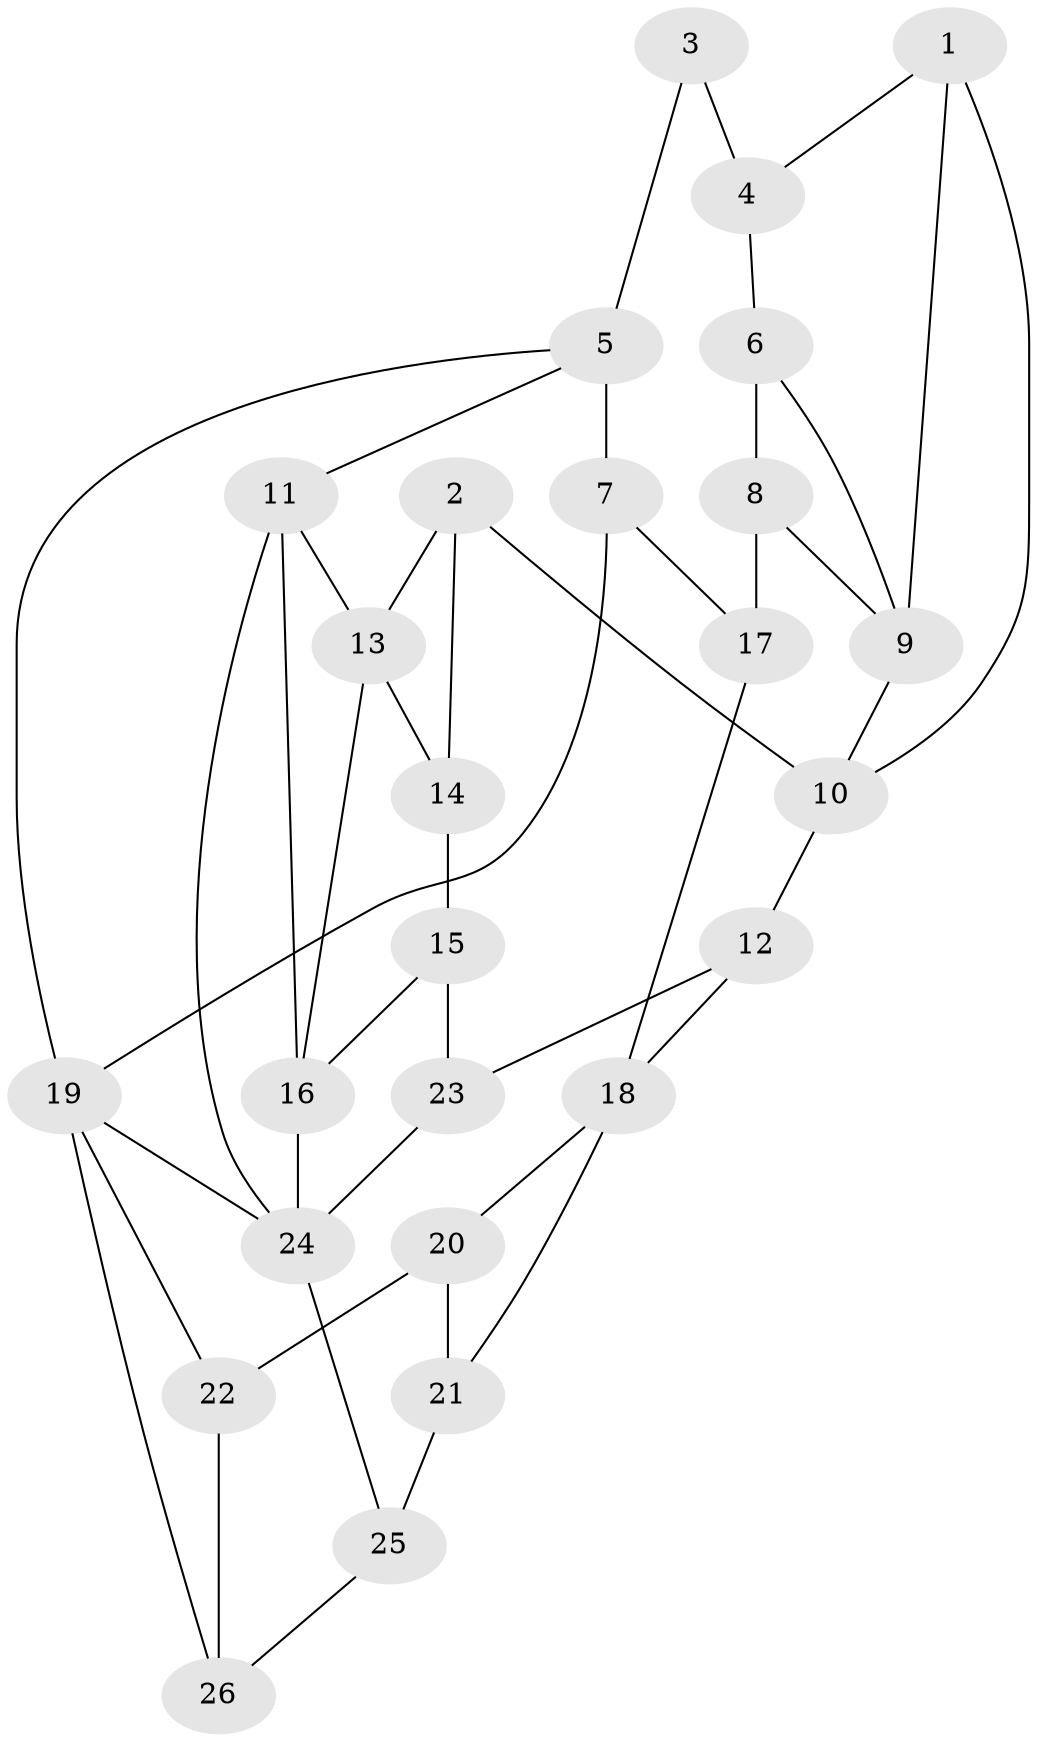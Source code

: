 // original degree distribution, {3: 0.0392156862745098, 4: 0.29411764705882354, 6: 0.23529411764705882, 5: 0.43137254901960786}
// Generated by graph-tools (version 1.1) at 2025/03/03/09/25 03:03:12]
// undirected, 26 vertices, 44 edges
graph export_dot {
graph [start="1"]
  node [color=gray90,style=filled];
  1;
  2;
  3;
  4;
  5;
  6;
  7;
  8;
  9;
  10;
  11;
  12;
  13;
  14;
  15;
  16;
  17;
  18;
  19;
  20;
  21;
  22;
  23;
  24;
  25;
  26;
  1 -- 4 [weight=1.0];
  1 -- 9 [weight=1.0];
  1 -- 10 [weight=1.0];
  2 -- 10 [weight=1.0];
  2 -- 13 [weight=1.0];
  2 -- 14 [weight=1.0];
  3 -- 4 [weight=2.0];
  3 -- 5 [weight=2.0];
  4 -- 6 [weight=1.0];
  5 -- 7 [weight=1.0];
  5 -- 11 [weight=1.0];
  5 -- 19 [weight=1.0];
  6 -- 8 [weight=1.0];
  6 -- 9 [weight=1.0];
  7 -- 17 [weight=1.0];
  7 -- 19 [weight=1.0];
  8 -- 9 [weight=1.0];
  8 -- 17 [weight=2.0];
  9 -- 10 [weight=1.0];
  10 -- 12 [weight=1.0];
  11 -- 13 [weight=1.0];
  11 -- 16 [weight=1.0];
  11 -- 24 [weight=1.0];
  12 -- 18 [weight=1.0];
  12 -- 23 [weight=1.0];
  13 -- 14 [weight=1.0];
  13 -- 16 [weight=1.0];
  14 -- 15 [weight=2.0];
  15 -- 16 [weight=1.0];
  15 -- 23 [weight=1.0];
  16 -- 24 [weight=1.0];
  17 -- 18 [weight=1.0];
  18 -- 20 [weight=1.0];
  18 -- 21 [weight=1.0];
  19 -- 22 [weight=1.0];
  19 -- 24 [weight=1.0];
  19 -- 26 [weight=1.0];
  20 -- 21 [weight=1.0];
  20 -- 22 [weight=2.0];
  21 -- 25 [weight=2.0];
  22 -- 26 [weight=1.0];
  23 -- 24 [weight=2.0];
  24 -- 25 [weight=1.0];
  25 -- 26 [weight=1.0];
}
